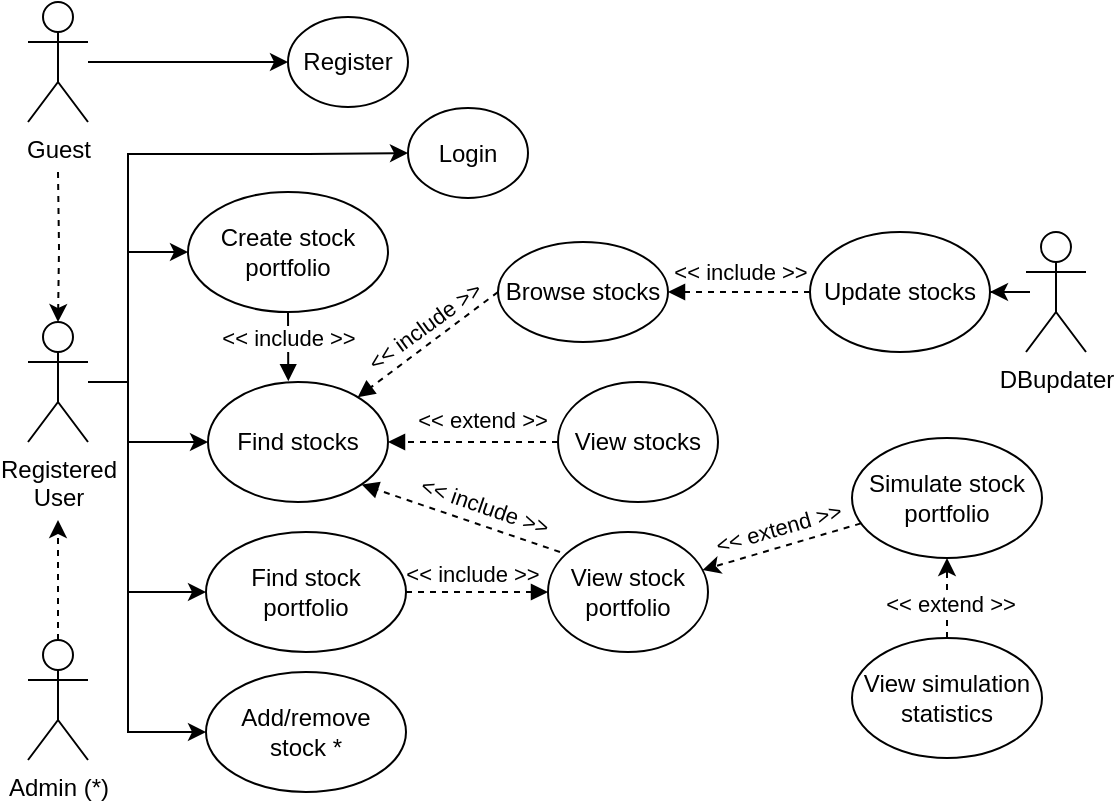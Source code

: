 <mxfile version="13.11.0" type="device"><diagram id="KRLtTsY45kWRcjKl47R4" name="Page-1"><mxGraphModel dx="981" dy="500" grid="1" gridSize="10" guides="1" tooltips="1" connect="1" arrows="1" fold="1" page="1" pageScale="1" pageWidth="827" pageHeight="1169" math="0" shadow="0"><root><mxCell id="0"/><mxCell id="1" parent="0"/><mxCell id="cpnQyGJO8iil3C7RBnsC-13" style="rounded=0;orthogonalLoop=1;jettySize=auto;html=1;entryX=0;entryY=0.5;entryDx=0;entryDy=0;edgeStyle=orthogonalEdgeStyle;" parent="1" source="cpnQyGJO8iil3C7RBnsC-1" target="cpnQyGJO8iil3C7RBnsC-8" edge="1"><mxGeometry relative="1" as="geometry"><Array as="points"><mxPoint x="190" y="295"/><mxPoint x="190" y="325"/></Array></mxGeometry></mxCell><mxCell id="cpnQyGJO8iil3C7RBnsC-14" style="rounded=0;orthogonalLoop=1;jettySize=auto;html=1;entryX=0;entryY=0.5;entryDx=0;entryDy=0;edgeStyle=orthogonalEdgeStyle;" parent="1" source="cpnQyGJO8iil3C7RBnsC-1" target="cpnQyGJO8iil3C7RBnsC-9" edge="1"><mxGeometry relative="1" as="geometry"><Array as="points"><mxPoint x="190" y="295"/><mxPoint x="190" y="400"/></Array></mxGeometry></mxCell><mxCell id="cpnQyGJO8iil3C7RBnsC-22" style="rounded=0;orthogonalLoop=1;jettySize=auto;html=1;entryX=0;entryY=0.5;entryDx=0;entryDy=0;edgeStyle=orthogonalEdgeStyle;" parent="1" source="cpnQyGJO8iil3C7RBnsC-1" target="cpnQyGJO8iil3C7RBnsC-21" edge="1"><mxGeometry relative="1" as="geometry"><Array as="points"><mxPoint x="190" y="295"/><mxPoint x="190" y="230"/></Array></mxGeometry></mxCell><mxCell id="cpnQyGJO8iil3C7RBnsC-27" style="edgeStyle=orthogonalEdgeStyle;rounded=0;orthogonalLoop=1;jettySize=auto;html=1;entryX=0;entryY=0.5;entryDx=0;entryDy=0;" parent="1" target="cpnQyGJO8iil3C7RBnsC-25" edge="1"><mxGeometry relative="1" as="geometry"><mxPoint x="170" y="295" as="sourcePoint"/><Array as="points"><mxPoint x="170" y="295"/><mxPoint x="190" y="295"/><mxPoint x="190" y="470"/></Array></mxGeometry></mxCell><mxCell id="cpnQyGJO8iil3C7RBnsC-32" style="edgeStyle=orthogonalEdgeStyle;rounded=0;orthogonalLoop=1;jettySize=auto;html=1;entryX=0;entryY=0.5;entryDx=0;entryDy=0;" parent="1" source="cpnQyGJO8iil3C7RBnsC-1" target="cpnQyGJO8iil3C7RBnsC-2" edge="1"><mxGeometry relative="1" as="geometry"><mxPoint x="290" y="110" as="targetPoint"/><Array as="points"><mxPoint x="190" y="295"/><mxPoint x="190" y="181"/><mxPoint x="280" y="181"/></Array></mxGeometry></mxCell><mxCell id="cpnQyGJO8iil3C7RBnsC-1" value="&lt;div&gt;Registered&lt;/div&gt;&lt;div&gt;User&lt;/div&gt;" style="shape=umlActor;verticalLabelPosition=bottom;verticalAlign=top;html=1;" parent="1" vertex="1"><mxGeometry x="140" y="265" width="30" height="60" as="geometry"/></mxCell><mxCell id="cpnQyGJO8iil3C7RBnsC-2" value="Login" style="ellipse;whiteSpace=wrap;html=1;" parent="1" vertex="1"><mxGeometry x="330" y="158" width="60" height="45" as="geometry"/></mxCell><mxCell id="cpnQyGJO8iil3C7RBnsC-6" style="rounded=0;orthogonalLoop=1;jettySize=auto;html=1;dashed=1;" parent="1" source="cpnQyGJO8iil3C7RBnsC-4" edge="1"><mxGeometry relative="1" as="geometry"><mxPoint x="155" y="364" as="targetPoint"/></mxGeometry></mxCell><mxCell id="cpnQyGJO8iil3C7RBnsC-4" value="Admin (*)" style="shape=umlActor;verticalLabelPosition=bottom;verticalAlign=top;html=1;" parent="1" vertex="1"><mxGeometry x="140" y="424" width="30" height="60" as="geometry"/></mxCell><mxCell id="cpnQyGJO8iil3C7RBnsC-8" value="Find stocks" style="ellipse;whiteSpace=wrap;html=1;" parent="1" vertex="1"><mxGeometry x="230" y="295" width="90" height="60" as="geometry"/></mxCell><mxCell id="cpnQyGJO8iil3C7RBnsC-9" value="Find stock portfolio" style="ellipse;whiteSpace=wrap;html=1;" parent="1" vertex="1"><mxGeometry x="229" y="370" width="100" height="60" as="geometry"/></mxCell><mxCell id="cpnQyGJO8iil3C7RBnsC-10" value="View stocks" style="ellipse;whiteSpace=wrap;html=1;" parent="1" vertex="1"><mxGeometry x="405" y="295" width="80" height="60" as="geometry"/></mxCell><mxCell id="cpnQyGJO8iil3C7RBnsC-11" value="" style="html=1;verticalAlign=bottom;endArrow=block;exitX=0;exitY=0.5;exitDx=0;exitDy=0;entryX=1;entryY=0.5;entryDx=0;entryDy=0;dashed=1;" parent="1" source="cpnQyGJO8iil3C7RBnsC-10" target="cpnQyGJO8iil3C7RBnsC-8" edge="1"><mxGeometry x="-0.043" width="80" relative="1" as="geometry"><mxPoint x="405" y="525" as="sourcePoint"/><mxPoint x="265" y="370" as="targetPoint"/><mxPoint as="offset"/></mxGeometry></mxCell><mxCell id="cpnQyGJO8iil3C7RBnsC-15" value="View stock portfolio" style="ellipse;whiteSpace=wrap;html=1;" parent="1" vertex="1"><mxGeometry x="400" y="370" width="80" height="60" as="geometry"/></mxCell><mxCell id="cpnQyGJO8iil3C7RBnsC-18" value="" style="html=1;verticalAlign=bottom;endArrow=block;exitX=1;exitY=0.5;exitDx=0;exitDy=0;entryX=0;entryY=0.5;entryDx=0;entryDy=0;dashed=1;" parent="1" source="cpnQyGJO8iil3C7RBnsC-9" target="cpnQyGJO8iil3C7RBnsC-15" edge="1"><mxGeometry x="-0.25" width="80" relative="1" as="geometry"><mxPoint x="339" y="400" as="sourcePoint"/><mxPoint x="380" y="400" as="targetPoint"/><mxPoint as="offset"/></mxGeometry></mxCell><mxCell id="cpnQyGJO8iil3C7RBnsC-20" value="" style="html=1;verticalAlign=bottom;endArrow=block;exitX=0.075;exitY=0.167;exitDx=0;exitDy=0;entryX=1;entryY=1;entryDx=0;entryDy=0;exitPerimeter=0;dashed=1;" parent="1" source="cpnQyGJO8iil3C7RBnsC-15" target="cpnQyGJO8iil3C7RBnsC-8" edge="1"><mxGeometry x="-0.079" y="6" width="80" relative="1" as="geometry"><mxPoint x="365" y="445" as="sourcePoint"/><mxPoint x="429.0" y="445" as="targetPoint"/><mxPoint as="offset"/></mxGeometry></mxCell><mxCell id="cpnQyGJO8iil3C7RBnsC-21" value="Create stock portfolio" style="ellipse;whiteSpace=wrap;html=1;" parent="1" vertex="1"><mxGeometry x="220" y="200" width="100" height="60" as="geometry"/></mxCell><mxCell id="cpnQyGJO8iil3C7RBnsC-24" value="" style="html=1;verticalAlign=bottom;endArrow=block;entryX=0.446;entryY=-0.007;entryDx=0;entryDy=0;entryPerimeter=0;exitX=0.5;exitY=1;exitDx=0;exitDy=0;" parent="1" source="cpnQyGJO8iil3C7RBnsC-21" target="cpnQyGJO8iil3C7RBnsC-8" edge="1"><mxGeometry x="0.289" width="80" relative="1" as="geometry"><mxPoint x="279" y="260" as="sourcePoint"/><mxPoint x="278.97" y="296.56" as="targetPoint"/><mxPoint as="offset"/></mxGeometry></mxCell><mxCell id="cpnQyGJO8iil3C7RBnsC-25" value="&lt;div&gt;Add/remove&lt;/div&gt;&lt;div&gt;stock *&lt;br&gt;&lt;/div&gt;" style="ellipse;whiteSpace=wrap;html=1;" parent="1" vertex="1"><mxGeometry x="229" y="440" width="100" height="60" as="geometry"/></mxCell><mxCell id="kd7C2uq3keajGQlEg1Ez-1" value="" style="edgeStyle=orthogonalEdgeStyle;rounded=0;orthogonalLoop=1;jettySize=auto;html=1;" parent="1" source="cpnQyGJO8iil3C7RBnsC-28" target="cpnQyGJO8iil3C7RBnsC-37" edge="1"><mxGeometry relative="1" as="geometry"/></mxCell><mxCell id="cpnQyGJO8iil3C7RBnsC-28" value="&lt;div&gt;DBupdater&lt;/div&gt;" style="shape=umlActor;verticalLabelPosition=bottom;verticalAlign=top;html=1;" parent="1" vertex="1"><mxGeometry x="639" y="220" width="30" height="60" as="geometry"/></mxCell><mxCell id="cpnQyGJO8iil3C7RBnsC-33" value="Browse stocks" style="ellipse;whiteSpace=wrap;html=1;" parent="1" vertex="1"><mxGeometry x="375" y="225" width="85" height="50" as="geometry"/></mxCell><mxCell id="cpnQyGJO8iil3C7RBnsC-34" value="" style="html=1;verticalAlign=bottom;endArrow=block;exitX=0;exitY=0.5;exitDx=0;exitDy=0;dashed=1;" parent="1" source="cpnQyGJO8iil3C7RBnsC-33" target="cpnQyGJO8iil3C7RBnsC-8" edge="1"><mxGeometry x="-0.159" y="4" width="80" relative="1" as="geometry"><mxPoint x="385" y="285" as="sourcePoint"/><mxPoint x="449.0" y="285" as="targetPoint"/><mxPoint as="offset"/></mxGeometry></mxCell><mxCell id="cpnQyGJO8iil3C7RBnsC-37" value="Update stocks" style="ellipse;whiteSpace=wrap;html=1;" parent="1" vertex="1"><mxGeometry x="531" y="220" width="90" height="60" as="geometry"/></mxCell><mxCell id="cpnQyGJO8iil3C7RBnsC-39" value="" style="html=1;verticalAlign=bottom;endArrow=block;exitX=0;exitY=0.5;exitDx=0;exitDy=0;dashed=1;" parent="1" source="cpnQyGJO8iil3C7RBnsC-37" target="cpnQyGJO8iil3C7RBnsC-33" edge="1"><mxGeometry x="-0.176" width="80" relative="1" as="geometry"><mxPoint x="385" y="265" as="sourcePoint"/><mxPoint x="449" y="265" as="targetPoint"/><mxPoint as="offset"/></mxGeometry></mxCell><mxCell id="eAsHCxN4buOYZPBH0Y41-2" style="edgeStyle=orthogonalEdgeStyle;rounded=0;orthogonalLoop=1;jettySize=auto;html=1;entryX=0;entryY=0.5;entryDx=0;entryDy=0;" parent="1" source="eAsHCxN4buOYZPBH0Y41-3" target="eAsHCxN4buOYZPBH0Y41-4" edge="1"><mxGeometry relative="1" as="geometry"><mxPoint x="290" y="-50" as="targetPoint"/><Array as="points"><mxPoint x="270" y="135"/><mxPoint x="270" y="135"/></Array></mxGeometry></mxCell><mxCell id="eAsHCxN4buOYZPBH0Y41-5" value="" style="edgeStyle=orthogonalEdgeStyle;rounded=0;orthogonalLoop=1;jettySize=auto;html=1;dashed=1;" parent="1" target="cpnQyGJO8iil3C7RBnsC-1" edge="1"><mxGeometry relative="1" as="geometry"><mxPoint x="155" y="190" as="sourcePoint"/></mxGeometry></mxCell><mxCell id="eAsHCxN4buOYZPBH0Y41-3" value="Guest" style="shape=umlActor;verticalLabelPosition=bottom;verticalAlign=top;html=1;" parent="1" vertex="1"><mxGeometry x="140" y="105" width="30" height="60" as="geometry"/></mxCell><mxCell id="eAsHCxN4buOYZPBH0Y41-4" value="Register" style="ellipse;whiteSpace=wrap;html=1;" parent="1" vertex="1"><mxGeometry x="270" y="112.5" width="60" height="45" as="geometry"/></mxCell><mxCell id="eAsHCxN4buOYZPBH0Y41-11" value="" style="rounded=0;orthogonalLoop=1;jettySize=auto;html=1;dashed=1;" parent="1" source="eAsHCxN4buOYZPBH0Y41-10" target="cpnQyGJO8iil3C7RBnsC-15" edge="1"><mxGeometry relative="1" as="geometry"/></mxCell><mxCell id="eAsHCxN4buOYZPBH0Y41-10" value="Simulate stock portfolio" style="ellipse;whiteSpace=wrap;html=1;" parent="1" vertex="1"><mxGeometry x="552" y="323" width="95" height="60" as="geometry"/></mxCell><mxCell id="eAsHCxN4buOYZPBH0Y41-17" value="" style="rounded=0;orthogonalLoop=1;jettySize=auto;html=1;entryX=0.5;entryY=1;entryDx=0;entryDy=0;exitX=0.5;exitY=0;exitDx=0;exitDy=0;dashed=1;" parent="1" source="eAsHCxN4buOYZPBH0Y41-14" target="eAsHCxN4buOYZPBH0Y41-10" edge="1"><mxGeometry relative="1" as="geometry"><mxPoint x="625" y="480" as="targetPoint"/><mxPoint x="530" y="480" as="sourcePoint"/></mxGeometry></mxCell><mxCell id="eAsHCxN4buOYZPBH0Y41-14" value="View simulation statistics" style="ellipse;whiteSpace=wrap;html=1;" parent="1" vertex="1"><mxGeometry x="552" y="423" width="95" height="60" as="geometry"/></mxCell><mxCell id="2jd3Glnl7jWXfLE1WUie-2" value="&amp;lt;&amp;lt; extend &amp;gt;&amp;gt;" style="edgeLabel;html=1;align=center;verticalAlign=middle;resizable=0;points=[];labelBackgroundColor=none;rotation=344;" parent="1" vertex="1" connectable="0"><mxGeometry x="515" y="368.0" as="geometry"/></mxCell><mxCell id="2jd3Glnl7jWXfLE1WUie-3" value="&amp;lt;&amp;lt; extend &amp;gt;&amp;gt;" style="edgeLabel;html=1;align=center;verticalAlign=middle;resizable=0;points=[];labelBackgroundColor=#ffffff;" parent="1" vertex="1" connectable="0"><mxGeometry x="601" y="406.0" as="geometry"/></mxCell><mxCell id="2jd3Glnl7jWXfLE1WUie-4" value="&amp;lt;&amp;lt; include &amp;gt;&amp;gt;" style="edgeLabel;html=1;align=center;verticalAlign=middle;resizable=0;points=[];labelBackgroundColor=none;" parent="1" vertex="1" connectable="0"><mxGeometry x="362" y="391.0" as="geometry"/></mxCell><mxCell id="2jd3Glnl7jWXfLE1WUie-5" value="&amp;lt;&amp;lt; include &amp;gt;&amp;gt;" style="edgeLabel;html=1;align=center;verticalAlign=middle;resizable=0;points=[];labelBackgroundColor=none;rotation=19;" parent="1" vertex="1" connectable="0"><mxGeometry x="368" y="357.0" as="geometry"/></mxCell><mxCell id="2jd3Glnl7jWXfLE1WUie-6" value="&amp;lt;&amp;lt; extend &amp;gt;&amp;gt;" style="edgeLabel;html=1;align=center;verticalAlign=middle;resizable=0;points=[];labelBackgroundColor=none;" parent="1" vertex="1" connectable="0"><mxGeometry x="367" y="314.0" as="geometry"/></mxCell><mxCell id="2jd3Glnl7jWXfLE1WUie-7" value="&amp;lt;&amp;lt; include &amp;gt;&amp;gt;" style="edgeLabel;html=1;align=center;verticalAlign=middle;resizable=0;points=[];labelBackgroundColor=none;rotation=0;" parent="1" vertex="1" connectable="0"><mxGeometry x="496" y="240.0" as="geometry"/></mxCell><mxCell id="2jd3Glnl7jWXfLE1WUie-8" value="&amp;lt;&amp;lt; include &amp;gt;&amp;gt;" style="edgeLabel;html=1;align=center;verticalAlign=middle;resizable=0;points=[];labelBackgroundColor=#ffffff;rotation=0;" parent="1" vertex="1" connectable="0"><mxGeometry x="270" y="273.0" as="geometry"/></mxCell><mxCell id="2jd3Glnl7jWXfLE1WUie-9" value="&amp;lt;&amp;lt; include &amp;gt;&amp;gt;" style="edgeLabel;html=1;align=center;verticalAlign=middle;resizable=0;points=[];labelBackgroundColor=none;rotation=324;" parent="1" vertex="1" connectable="0"><mxGeometry x="338" y="267.0" as="geometry"/></mxCell></root></mxGraphModel></diagram></mxfile>